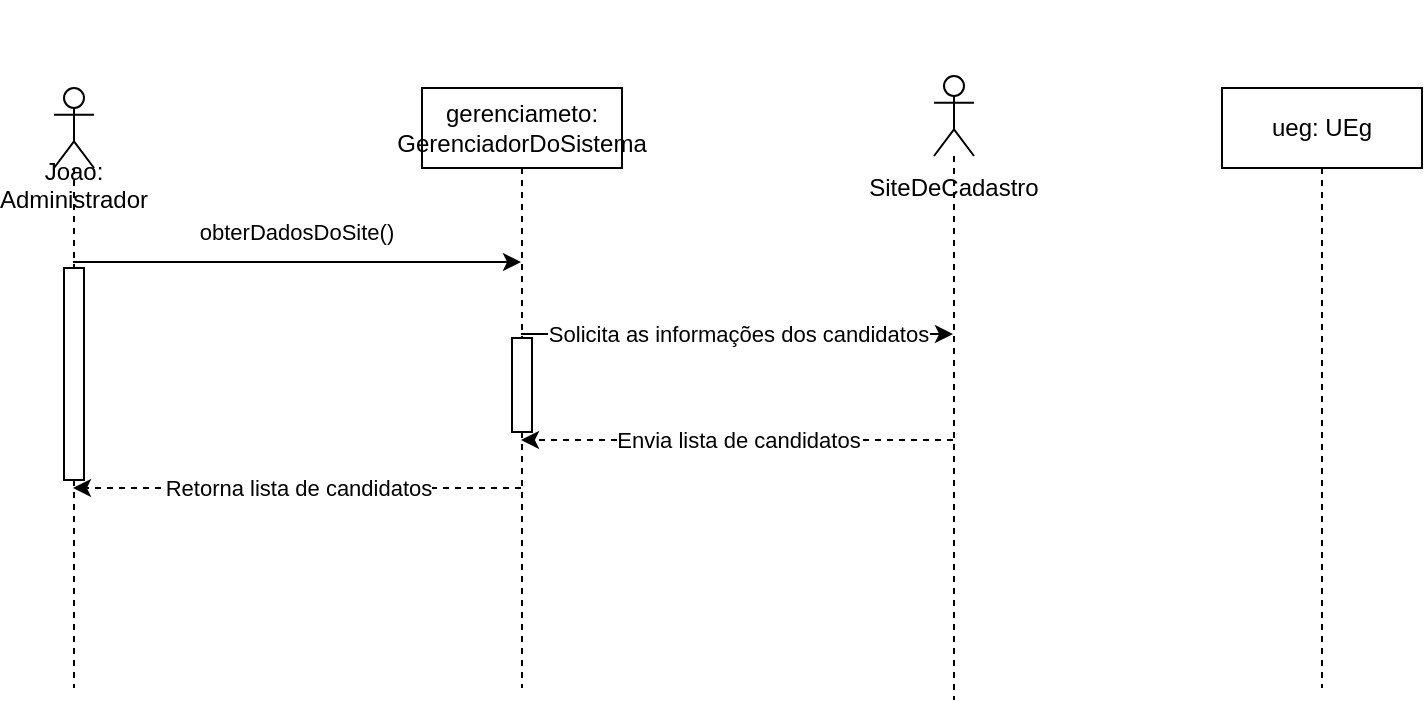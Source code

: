 <mxfile version="28.2.1">
  <diagram name="Página-1" id="s7RQSI5pej8gOF6ToSVY">
    <mxGraphModel dx="1042" dy="562" grid="1" gridSize="10" guides="1" tooltips="1" connect="1" arrows="1" fold="1" page="1" pageScale="1" pageWidth="827" pageHeight="1169" math="0" shadow="0">
      <root>
        <mxCell id="0" />
        <mxCell id="1" parent="0" />
        <mxCell id="GrAAA8tOvyv97UU36GVz-1" value="obterDadosDoSite()" style="edgeStyle=orthogonalEdgeStyle;rounded=0;orthogonalLoop=1;jettySize=auto;html=1;curved=0;" edge="1" parent="1">
          <mxGeometry x="-0.013" y="15" relative="1" as="geometry">
            <mxPoint x="169.5" y="213" as="sourcePoint" />
            <mxPoint x="393.5" y="213" as="targetPoint" />
            <mxPoint x="1" as="offset" />
          </mxGeometry>
        </mxCell>
        <mxCell id="GrAAA8tOvyv97UU36GVz-2" value="&lt;div&gt;&lt;br&gt;&lt;/div&gt;&lt;div&gt;&lt;br&gt;&lt;/div&gt;&lt;div&gt;&lt;br&gt;&lt;/div&gt;&lt;div&gt;&lt;br&gt;&lt;/div&gt;Joao: Administrador" style="shape=umlLifeline;perimeter=lifelinePerimeter;whiteSpace=wrap;html=1;container=1;dropTarget=0;collapsible=0;recursiveResize=0;outlineConnect=0;portConstraint=eastwest;newEdgeStyle={&quot;curved&quot;:0,&quot;rounded&quot;:0};participant=umlActor;" vertex="1" parent="1">
          <mxGeometry x="160" y="126" width="20" height="300" as="geometry" />
        </mxCell>
        <mxCell id="GrAAA8tOvyv97UU36GVz-3" value="Solicita as informações dos candidatos" style="edgeStyle=orthogonalEdgeStyle;rounded=0;orthogonalLoop=1;jettySize=auto;html=1;curved=0;" edge="1" parent="1">
          <mxGeometry relative="1" as="geometry">
            <mxPoint x="393.5" y="249" as="sourcePoint" />
            <mxPoint x="609.5" y="249" as="targetPoint" />
            <mxPoint as="offset" />
          </mxGeometry>
        </mxCell>
        <mxCell id="GrAAA8tOvyv97UU36GVz-4" value="Retorna lista de candidatos" style="edgeStyle=orthogonalEdgeStyle;rounded=0;orthogonalLoop=1;jettySize=auto;html=1;curved=0;dashed=1;" edge="1" parent="1">
          <mxGeometry relative="1" as="geometry">
            <mxPoint x="393.5" y="326" as="sourcePoint" />
            <mxPoint x="169.5" y="326" as="targetPoint" />
          </mxGeometry>
        </mxCell>
        <mxCell id="GrAAA8tOvyv97UU36GVz-5" value="gerenciameto: GerenciadorDoSistema" style="shape=umlLifeline;perimeter=lifelinePerimeter;whiteSpace=wrap;html=1;container=1;dropTarget=0;collapsible=0;recursiveResize=0;outlineConnect=0;portConstraint=eastwest;newEdgeStyle={&quot;curved&quot;:0,&quot;rounded&quot;:0};" vertex="1" parent="1">
          <mxGeometry x="344" y="126" width="100" height="300" as="geometry" />
        </mxCell>
        <mxCell id="GrAAA8tOvyv97UU36GVz-10" value="" style="html=1;points=[[0,0,0,0,5],[0,1,0,0,-5],[1,0,0,0,5],[1,1,0,0,-5]];perimeter=orthogonalPerimeter;outlineConnect=0;targetShapes=umlLifeline;portConstraint=eastwest;newEdgeStyle={&quot;curved&quot;:0,&quot;rounded&quot;:0};" vertex="1" parent="GrAAA8tOvyv97UU36GVz-5">
          <mxGeometry x="45" y="125" width="10" height="47" as="geometry" />
        </mxCell>
        <mxCell id="GrAAA8tOvyv97UU36GVz-6" value="ueg: UEg" style="shape=umlLifeline;perimeter=lifelinePerimeter;whiteSpace=wrap;html=1;container=1;dropTarget=0;collapsible=0;recursiveResize=0;outlineConnect=0;portConstraint=eastwest;newEdgeStyle={&quot;curved&quot;:0,&quot;rounded&quot;:0};" vertex="1" parent="1">
          <mxGeometry x="744" y="126" width="100" height="300" as="geometry" />
        </mxCell>
        <mxCell id="GrAAA8tOvyv97UU36GVz-7" value="Envia lista de candidatos" style="edgeStyle=orthogonalEdgeStyle;rounded=0;orthogonalLoop=1;jettySize=auto;html=1;curved=0;dashed=1;" edge="1" parent="1">
          <mxGeometry relative="1" as="geometry">
            <mxPoint x="609.5" y="302" as="sourcePoint" />
            <mxPoint x="393.5" y="302" as="targetPoint" />
          </mxGeometry>
        </mxCell>
        <mxCell id="GrAAA8tOvyv97UU36GVz-8" value="&lt;div&gt;&lt;br&gt;&lt;/div&gt;&lt;div&gt;&lt;br&gt;&lt;/div&gt;&lt;div&gt;&lt;br&gt;&lt;/div&gt;&lt;div&gt;&lt;br&gt;&lt;/div&gt;&lt;div&gt;&lt;br&gt;&lt;/div&gt;&lt;div&gt;&lt;span style=&quot;background-color: transparent; color: light-dark(rgb(0, 0, 0), rgb(255, 255, 255));&quot;&gt;&lt;br&gt;&lt;/span&gt;&lt;/div&gt;&lt;div&gt;&lt;span style=&quot;background-color: transparent; color: light-dark(rgb(0, 0, 0), rgb(255, 255, 255));&quot;&gt;SiteDeCadastro&lt;/span&gt;&lt;/div&gt;&lt;div&gt;&lt;br&gt;&lt;/div&gt;" style="shape=umlLifeline;perimeter=lifelinePerimeter;whiteSpace=wrap;html=1;container=1;dropTarget=0;collapsible=0;recursiveResize=0;outlineConnect=0;portConstraint=eastwest;newEdgeStyle={&quot;curved&quot;:0,&quot;rounded&quot;:0};participant=umlActor;" vertex="1" parent="1">
          <mxGeometry x="600" y="120" width="20" height="312" as="geometry" />
        </mxCell>
        <mxCell id="GrAAA8tOvyv97UU36GVz-9" value="" style="html=1;points=[[0,0,0,0,5],[0,1,0,0,-5],[1,0,0,0,5],[1,1,0,0,-5]];perimeter=orthogonalPerimeter;outlineConnect=0;targetShapes=umlLifeline;portConstraint=eastwest;newEdgeStyle={&quot;curved&quot;:0,&quot;rounded&quot;:0};" vertex="1" parent="1">
          <mxGeometry x="165" y="216" width="10" height="106" as="geometry" />
        </mxCell>
      </root>
    </mxGraphModel>
  </diagram>
</mxfile>
